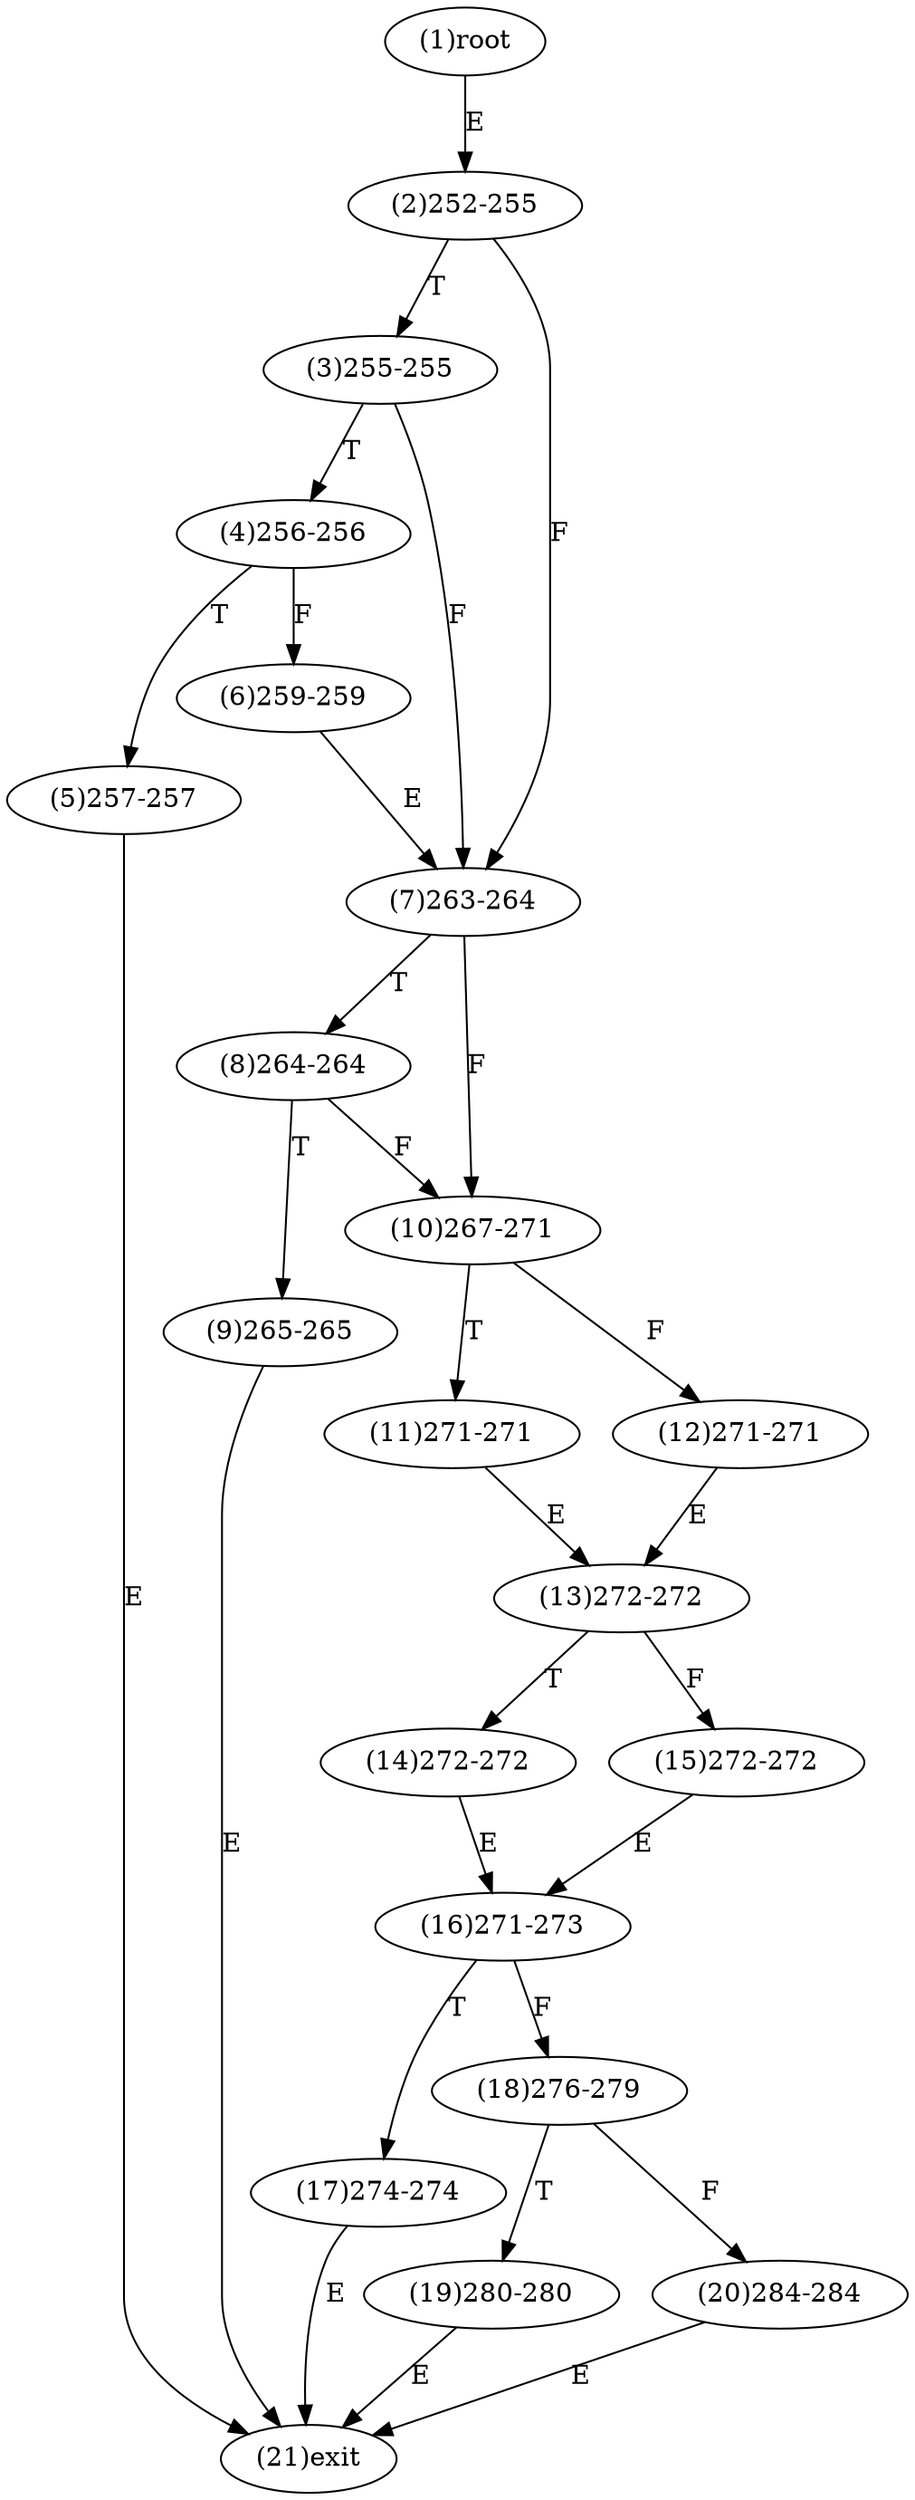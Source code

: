 digraph "" { 
1[ label="(1)root"];
2[ label="(2)252-255"];
3[ label="(3)255-255"];
4[ label="(4)256-256"];
5[ label="(5)257-257"];
6[ label="(6)259-259"];
7[ label="(7)263-264"];
8[ label="(8)264-264"];
9[ label="(9)265-265"];
10[ label="(10)267-271"];
11[ label="(11)271-271"];
12[ label="(12)271-271"];
13[ label="(13)272-272"];
14[ label="(14)272-272"];
15[ label="(15)272-272"];
17[ label="(17)274-274"];
16[ label="(16)271-273"];
19[ label="(19)280-280"];
18[ label="(18)276-279"];
21[ label="(21)exit"];
20[ label="(20)284-284"];
1->2[ label="E"];
2->7[ label="F"];
2->3[ label="T"];
3->7[ label="F"];
3->4[ label="T"];
4->6[ label="F"];
4->5[ label="T"];
5->21[ label="E"];
6->7[ label="E"];
7->10[ label="F"];
7->8[ label="T"];
8->10[ label="F"];
8->9[ label="T"];
9->21[ label="E"];
10->12[ label="F"];
10->11[ label="T"];
11->13[ label="E"];
12->13[ label="E"];
13->15[ label="F"];
13->14[ label="T"];
14->16[ label="E"];
15->16[ label="E"];
16->18[ label="F"];
16->17[ label="T"];
17->21[ label="E"];
18->20[ label="F"];
18->19[ label="T"];
19->21[ label="E"];
20->21[ label="E"];
}